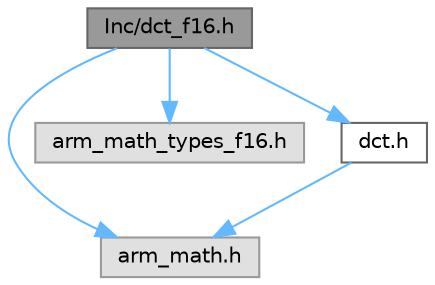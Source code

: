 digraph "Inc/dct_f16.h"
{
 // LATEX_PDF_SIZE
  bgcolor="transparent";
  edge [fontname=Helvetica,fontsize=10,labelfontname=Helvetica,labelfontsize=10];
  node [fontname=Helvetica,fontsize=10,shape=box,height=0.2,width=0.4];
  Node1 [id="Node000001",label="Inc/dct_f16.h",height=0.2,width=0.4,color="gray40", fillcolor="grey60", style="filled", fontcolor="black",tooltip="Header for dct_f16.c module."];
  Node1 -> Node2 [id="edge1_Node000001_Node000002",color="steelblue1",style="solid",tooltip=" "];
  Node2 [id="Node000002",label="arm_math.h",height=0.2,width=0.4,color="grey60", fillcolor="#E0E0E0", style="filled",tooltip=" "];
  Node1 -> Node3 [id="edge2_Node000001_Node000003",color="steelblue1",style="solid",tooltip=" "];
  Node3 [id="Node000003",label="arm_math_types_f16.h",height=0.2,width=0.4,color="grey60", fillcolor="#E0E0E0", style="filled",tooltip=" "];
  Node1 -> Node4 [id="edge3_Node000001_Node000004",color="steelblue1",style="solid",tooltip=" "];
  Node4 [id="Node000004",label="dct.h",height=0.2,width=0.4,color="grey40", fillcolor="white", style="filled",URL="$dct_8h.html",tooltip="Header for dct.c module."];
  Node4 -> Node2 [id="edge4_Node000004_Node000002",color="steelblue1",style="solid",tooltip=" "];
}
